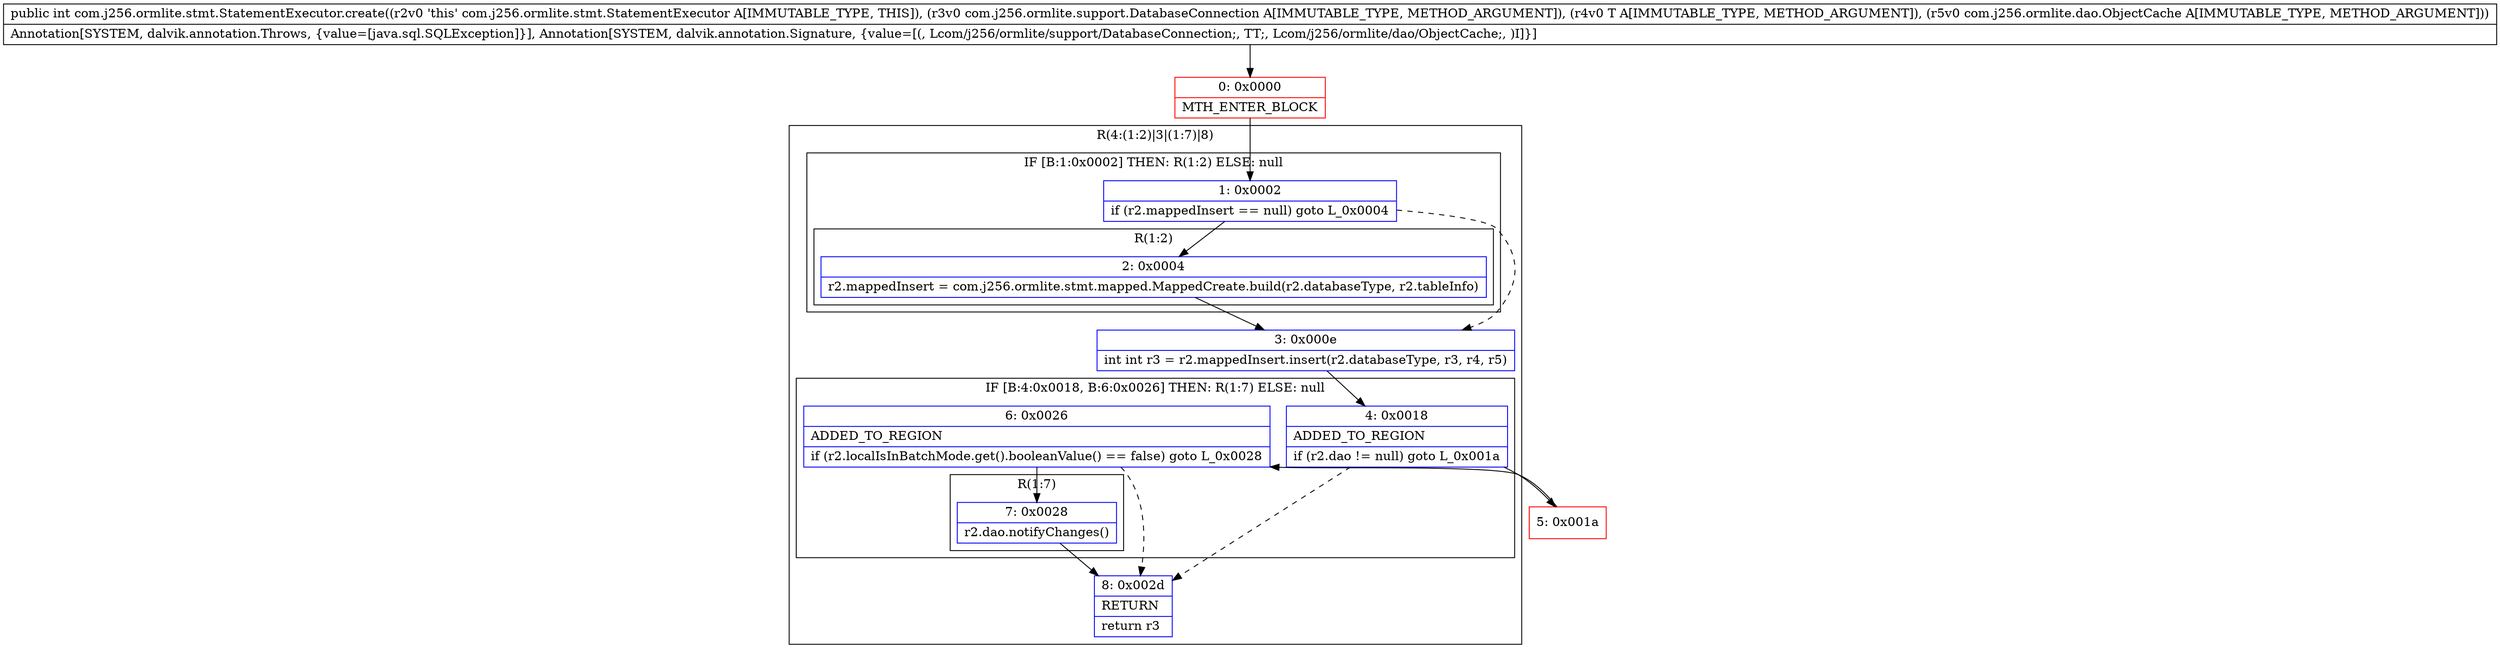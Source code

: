 digraph "CFG forcom.j256.ormlite.stmt.StatementExecutor.create(Lcom\/j256\/ormlite\/support\/DatabaseConnection;Ljava\/lang\/Object;Lcom\/j256\/ormlite\/dao\/ObjectCache;)I" {
subgraph cluster_Region_1473871383 {
label = "R(4:(1:2)|3|(1:7)|8)";
node [shape=record,color=blue];
subgraph cluster_IfRegion_1668616318 {
label = "IF [B:1:0x0002] THEN: R(1:2) ELSE: null";
node [shape=record,color=blue];
Node_1 [shape=record,label="{1\:\ 0x0002|if (r2.mappedInsert == null) goto L_0x0004\l}"];
subgraph cluster_Region_1399478385 {
label = "R(1:2)";
node [shape=record,color=blue];
Node_2 [shape=record,label="{2\:\ 0x0004|r2.mappedInsert = com.j256.ormlite.stmt.mapped.MappedCreate.build(r2.databaseType, r2.tableInfo)\l}"];
}
}
Node_3 [shape=record,label="{3\:\ 0x000e|int int r3 = r2.mappedInsert.insert(r2.databaseType, r3, r4, r5)\l}"];
subgraph cluster_IfRegion_289567301 {
label = "IF [B:4:0x0018, B:6:0x0026] THEN: R(1:7) ELSE: null";
node [shape=record,color=blue];
Node_4 [shape=record,label="{4\:\ 0x0018|ADDED_TO_REGION\l|if (r2.dao != null) goto L_0x001a\l}"];
Node_6 [shape=record,label="{6\:\ 0x0026|ADDED_TO_REGION\l|if (r2.localIsInBatchMode.get().booleanValue() == false) goto L_0x0028\l}"];
subgraph cluster_Region_1143316532 {
label = "R(1:7)";
node [shape=record,color=blue];
Node_7 [shape=record,label="{7\:\ 0x0028|r2.dao.notifyChanges()\l}"];
}
}
Node_8 [shape=record,label="{8\:\ 0x002d|RETURN\l|return r3\l}"];
}
Node_0 [shape=record,color=red,label="{0\:\ 0x0000|MTH_ENTER_BLOCK\l}"];
Node_5 [shape=record,color=red,label="{5\:\ 0x001a}"];
MethodNode[shape=record,label="{public int com.j256.ormlite.stmt.StatementExecutor.create((r2v0 'this' com.j256.ormlite.stmt.StatementExecutor A[IMMUTABLE_TYPE, THIS]), (r3v0 com.j256.ormlite.support.DatabaseConnection A[IMMUTABLE_TYPE, METHOD_ARGUMENT]), (r4v0 T A[IMMUTABLE_TYPE, METHOD_ARGUMENT]), (r5v0 com.j256.ormlite.dao.ObjectCache A[IMMUTABLE_TYPE, METHOD_ARGUMENT]))  | Annotation[SYSTEM, dalvik.annotation.Throws, \{value=[java.sql.SQLException]\}], Annotation[SYSTEM, dalvik.annotation.Signature, \{value=[(, Lcom\/j256\/ormlite\/support\/DatabaseConnection;, TT;, Lcom\/j256\/ormlite\/dao\/ObjectCache;, )I]\}]\l}"];
MethodNode -> Node_0;
Node_1 -> Node_2;
Node_1 -> Node_3[style=dashed];
Node_2 -> Node_3;
Node_3 -> Node_4;
Node_4 -> Node_5;
Node_4 -> Node_8[style=dashed];
Node_6 -> Node_7;
Node_6 -> Node_8[style=dashed];
Node_7 -> Node_8;
Node_0 -> Node_1;
Node_5 -> Node_6;
}

